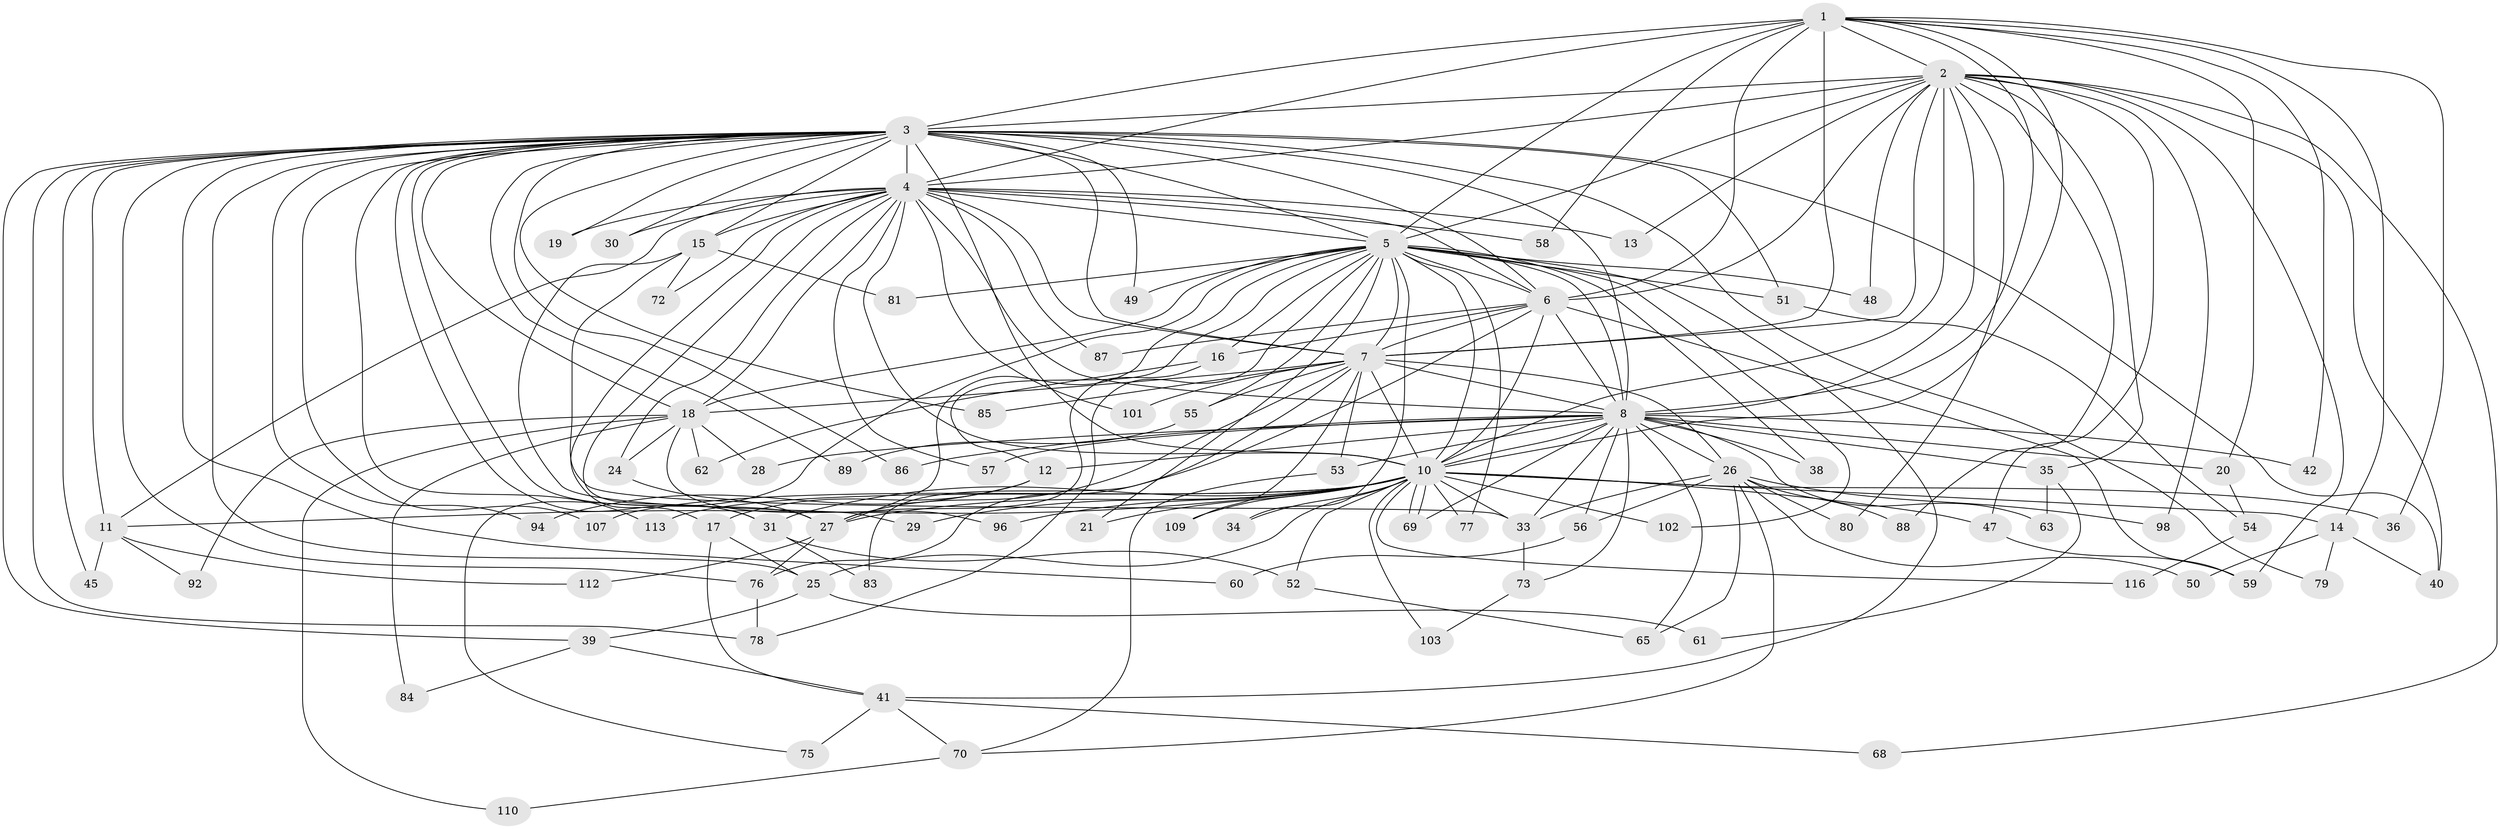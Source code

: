// Generated by graph-tools (version 1.1) at 2025/51/02/27/25 19:51:47]
// undirected, 88 vertices, 213 edges
graph export_dot {
graph [start="1"]
  node [color=gray90,style=filled];
  1 [super="+23"];
  2 [super="+97"];
  3 [super="+9"];
  4 [super="+95"];
  5 [super="+32"];
  6 [super="+64"];
  7 [super="+44"];
  8 [super="+91"];
  10 [super="+67"];
  11 [super="+66"];
  12;
  13;
  14;
  15;
  16 [super="+43"];
  17;
  18 [super="+22"];
  19;
  20;
  21;
  24 [super="+108"];
  25 [super="+46"];
  26 [super="+82"];
  27 [super="+99"];
  28;
  29;
  30 [super="+106"];
  31 [super="+71"];
  33 [super="+37"];
  34;
  35;
  36;
  38;
  39;
  40;
  41 [super="+104"];
  42;
  45;
  47 [super="+100"];
  48;
  49;
  50;
  51;
  52;
  53;
  54;
  55;
  56 [super="+111"];
  57;
  58;
  59;
  60;
  61;
  62;
  63;
  65 [super="+74"];
  68;
  69 [super="+93"];
  70 [super="+105"];
  72;
  73;
  75;
  76 [super="+90"];
  77;
  78 [super="+115"];
  79;
  80;
  81 [super="+114"];
  83;
  84;
  85;
  86;
  87;
  88;
  89;
  92;
  94;
  96;
  98;
  101;
  102;
  103;
  107;
  109;
  110;
  112;
  113;
  116;
  1 -- 2;
  1 -- 3 [weight=2];
  1 -- 4;
  1 -- 5 [weight=2];
  1 -- 6;
  1 -- 7;
  1 -- 8;
  1 -- 10;
  1 -- 14;
  1 -- 20;
  1 -- 36;
  1 -- 42;
  1 -- 58;
  2 -- 3 [weight=2];
  2 -- 4;
  2 -- 5;
  2 -- 6;
  2 -- 7;
  2 -- 8;
  2 -- 10;
  2 -- 13;
  2 -- 35;
  2 -- 47;
  2 -- 48;
  2 -- 59;
  2 -- 68;
  2 -- 80;
  2 -- 88;
  2 -- 98;
  2 -- 40;
  3 -- 4 [weight=2];
  3 -- 5 [weight=2];
  3 -- 6 [weight=2];
  3 -- 7 [weight=2];
  3 -- 8 [weight=2];
  3 -- 10 [weight=2];
  3 -- 15;
  3 -- 18;
  3 -- 19;
  3 -- 25;
  3 -- 31;
  3 -- 40;
  3 -- 51;
  3 -- 78;
  3 -- 79;
  3 -- 86;
  3 -- 11;
  3 -- 85;
  3 -- 89;
  3 -- 27;
  3 -- 94;
  3 -- 30;
  3 -- 39;
  3 -- 107;
  3 -- 45;
  3 -- 49;
  3 -- 113;
  3 -- 60;
  3 -- 76;
  4 -- 5;
  4 -- 6;
  4 -- 7;
  4 -- 8;
  4 -- 10;
  4 -- 13;
  4 -- 15;
  4 -- 17;
  4 -- 19;
  4 -- 24;
  4 -- 57;
  4 -- 58;
  4 -- 72;
  4 -- 87;
  4 -- 101;
  4 -- 31;
  4 -- 11;
  4 -- 18;
  4 -- 30;
  5 -- 6;
  5 -- 7;
  5 -- 8;
  5 -- 10;
  5 -- 12;
  5 -- 16;
  5 -- 21;
  5 -- 34;
  5 -- 38;
  5 -- 41;
  5 -- 48;
  5 -- 49;
  5 -- 51;
  5 -- 55;
  5 -- 75;
  5 -- 77;
  5 -- 78;
  5 -- 81 [weight=2];
  5 -- 102;
  5 -- 27;
  5 -- 18;
  6 -- 7;
  6 -- 8 [weight=2];
  6 -- 10;
  6 -- 16;
  6 -- 59;
  6 -- 76;
  6 -- 87;
  7 -- 8;
  7 -- 10 [weight=2];
  7 -- 18;
  7 -- 26;
  7 -- 53;
  7 -- 55;
  7 -- 83;
  7 -- 85;
  7 -- 101;
  7 -- 109;
  7 -- 27;
  8 -- 10;
  8 -- 12;
  8 -- 20;
  8 -- 26;
  8 -- 28;
  8 -- 33;
  8 -- 35;
  8 -- 38;
  8 -- 42;
  8 -- 53;
  8 -- 56;
  8 -- 57;
  8 -- 63;
  8 -- 65;
  8 -- 73;
  8 -- 86;
  8 -- 69;
  10 -- 11;
  10 -- 14;
  10 -- 21;
  10 -- 27;
  10 -- 29;
  10 -- 31;
  10 -- 34;
  10 -- 36;
  10 -- 47;
  10 -- 52;
  10 -- 69;
  10 -- 69;
  10 -- 77;
  10 -- 96;
  10 -- 102;
  10 -- 103;
  10 -- 107;
  10 -- 109;
  10 -- 113;
  10 -- 116;
  10 -- 25;
  10 -- 33;
  11 -- 45;
  11 -- 112;
  11 -- 92;
  12 -- 17;
  12 -- 94;
  14 -- 40;
  14 -- 50;
  14 -- 79;
  15 -- 29;
  15 -- 72;
  15 -- 81;
  15 -- 33;
  16 -- 62;
  16 -- 27;
  17 -- 25;
  17 -- 41;
  18 -- 24;
  18 -- 62;
  18 -- 84;
  18 -- 92;
  18 -- 96;
  18 -- 110;
  18 -- 28;
  20 -- 54;
  24 -- 27;
  25 -- 39;
  25 -- 61;
  26 -- 33;
  26 -- 50 [weight=2];
  26 -- 56;
  26 -- 70;
  26 -- 80;
  26 -- 88;
  26 -- 98;
  26 -- 65;
  27 -- 76;
  27 -- 112;
  31 -- 52;
  31 -- 83;
  33 -- 73;
  35 -- 61;
  35 -- 63;
  39 -- 84;
  39 -- 41;
  41 -- 68;
  41 -- 70;
  41 -- 75;
  47 -- 59;
  51 -- 54;
  52 -- 65;
  53 -- 70;
  54 -- 116;
  55 -- 89;
  56 -- 60 [weight=2];
  70 -- 110;
  73 -- 103;
  76 -- 78;
}
